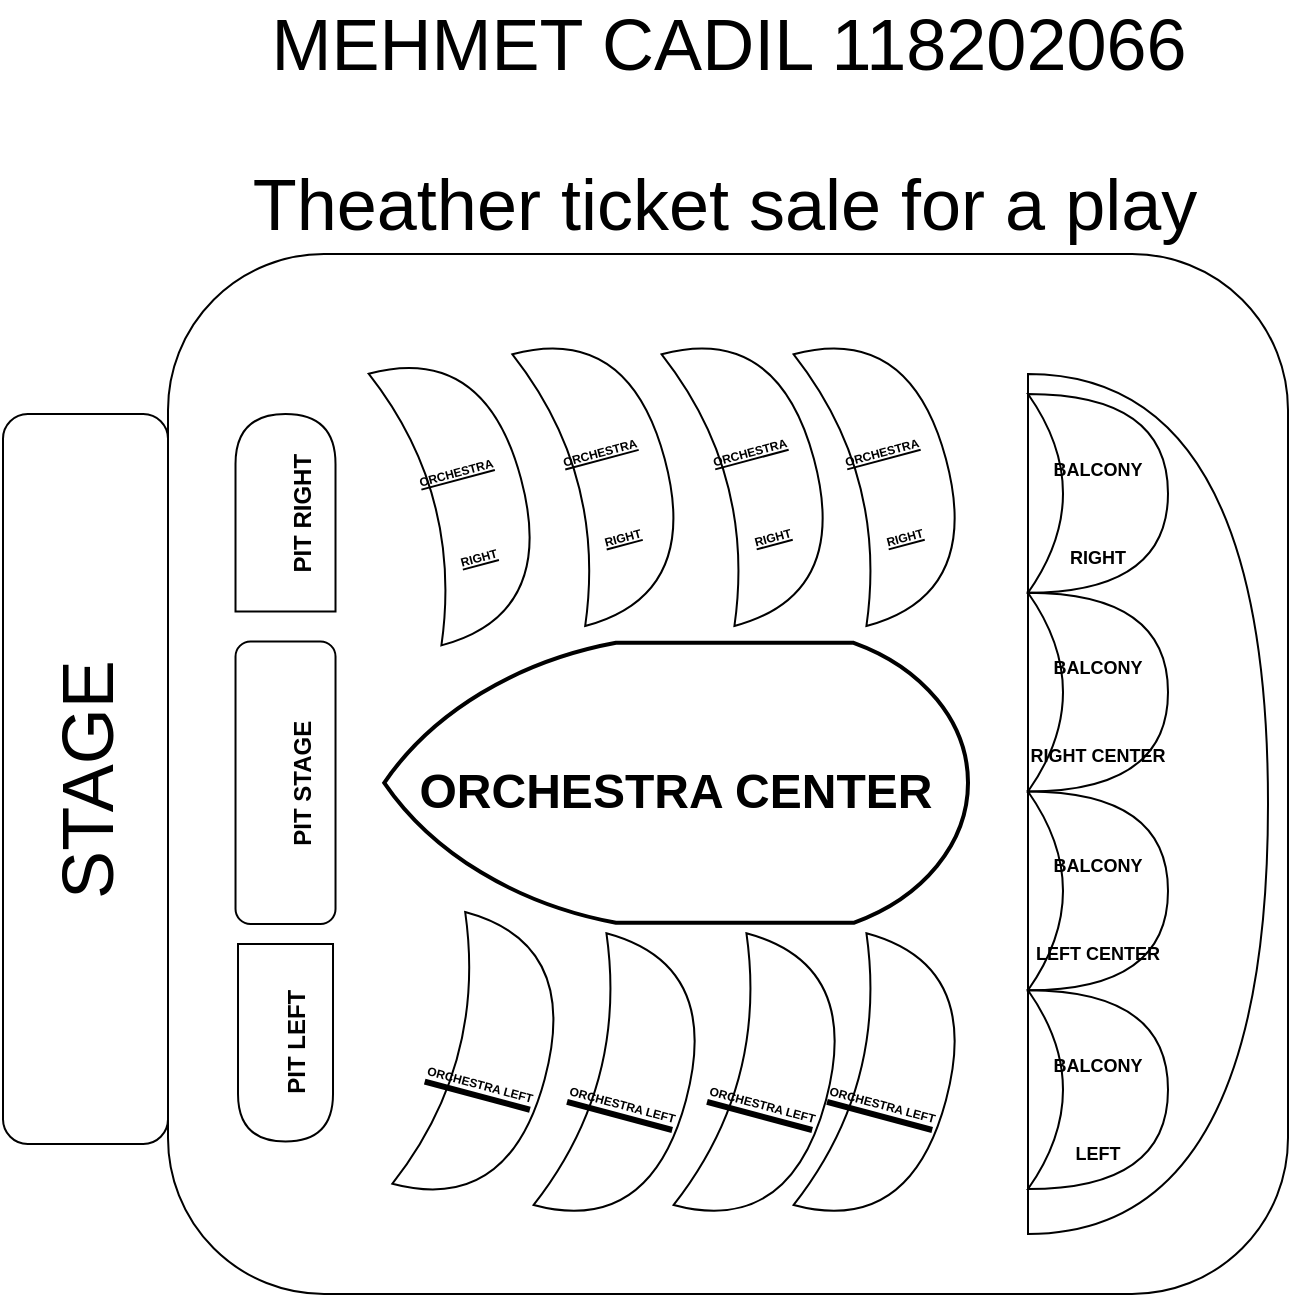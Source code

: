 <mxfile version="15.7.2" type="device"><diagram id="x-nWh_dmaIsM7Ik2E-ot" name="Page-1"><mxGraphModel dx="1422" dy="705" grid="1" gridSize="10" guides="1" tooltips="1" connect="1" arrows="1" fold="1" page="1" pageScale="1" pageWidth="827" pageHeight="1169" background="none" math="0" shadow="0"><root><mxCell id="0"/><mxCell id="1" parent="0"/><mxCell id="V2d-71S6rl235uhIiNLk-3" value="" style="rounded=1;whiteSpace=wrap;html=1;" vertex="1" parent="1"><mxGeometry x="120" y="240" width="560" height="520" as="geometry"/></mxCell><mxCell id="V2d-71S6rl235uhIiNLk-4" value="&lt;font style=&quot;font-size: 36px&quot;&gt;STAGE&lt;/font&gt;" style="rounded=1;whiteSpace=wrap;html=1;rotation=-90;" vertex="1" parent="1"><mxGeometry x="-103.75" y="461.25" width="365" height="82.5" as="geometry"/></mxCell><mxCell id="V2d-71S6rl235uhIiNLk-5" value="" style="shape=delay;whiteSpace=wrap;html=1;fontSize=36;rotation=90;" vertex="1" parent="1"><mxGeometry x="129.38" y="610.63" width="98.75" height="47.5" as="geometry"/></mxCell><mxCell id="V2d-71S6rl235uhIiNLk-6" value="&lt;font style=&quot;font-size: 12px&quot;&gt;&lt;b&gt;PIT RIGHT&lt;/b&gt;&lt;/font&gt;" style="shape=delay;whiteSpace=wrap;html=1;fontSize=36;rotation=-90;align=center;" vertex="1" parent="1"><mxGeometry x="129.38" y="344.38" width="98.75" height="50" as="geometry"/></mxCell><mxCell id="V2d-71S6rl235uhIiNLk-7" value="&lt;font style=&quot;font-size: 12px&quot;&gt;&lt;b&gt;PIT STAGE&lt;/b&gt;&lt;/font&gt;" style="rounded=1;whiteSpace=wrap;html=1;fontSize=36;rotation=-90;align=center;" vertex="1" parent="1"><mxGeometry x="108.14" y="479.38" width="141.24" height="50" as="geometry"/></mxCell><mxCell id="V2d-71S6rl235uhIiNLk-8" value="&lt;font style=&quot;font-size: 6px&quot;&gt;&lt;b&gt;&lt;u&gt;ORCHESTRA RIGHT&lt;/u&gt;&lt;/b&gt;&lt;/font&gt;" style="shape=xor;whiteSpace=wrap;html=1;fontSize=36;rotation=-15;" vertex="1" parent="1"><mxGeometry x="237.49" y="289.71" width="60" height="140.62" as="geometry"/></mxCell><mxCell id="V2d-71S6rl235uhIiNLk-9" value="&lt;font style=&quot;font-size: 24px&quot;&gt;&lt;b&gt;ORCHESTRA CENTER&lt;/b&gt;&lt;/font&gt;" style="strokeWidth=2;html=1;shape=mxgraph.flowchart.display;whiteSpace=wrap;fontSize=36;" vertex="1" parent="1"><mxGeometry x="228.13" y="434.38" width="291.87" height="140" as="geometry"/></mxCell><mxCell id="V2d-71S6rl235uhIiNLk-10" value="&lt;b&gt;&lt;u&gt;&lt;font style=&quot;font-size: 6px&quot;&gt;ORCHESTRA LEFT&lt;/font&gt;&lt;/u&gt;&lt;/b&gt;" style="shape=xor;whiteSpace=wrap;html=1;fontSize=36;rotation=15;" vertex="1" parent="1"><mxGeometry x="249.38" y="574.38" width="60" height="140.62" as="geometry"/></mxCell><mxCell id="V2d-71S6rl235uhIiNLk-11" value="&lt;b style=&quot;font-size: 6px&quot;&gt;&lt;u&gt;ORCHESTRA RIGHT&lt;/u&gt;&lt;/b&gt;" style="shape=xor;whiteSpace=wrap;html=1;fontSize=36;rotation=-15;" vertex="1" parent="1"><mxGeometry x="309.38" y="280" width="60" height="140.62" as="geometry"/></mxCell><mxCell id="V2d-71S6rl235uhIiNLk-12" value="&lt;b style=&quot;font-size: 6px&quot;&gt;&lt;u&gt;ORCHESTRA RIGHT&lt;/u&gt;&lt;/b&gt;" style="shape=xor;whiteSpace=wrap;html=1;fontSize=36;rotation=-15;" vertex="1" parent="1"><mxGeometry x="384" y="280" width="60" height="140.62" as="geometry"/></mxCell><mxCell id="V2d-71S6rl235uhIiNLk-13" value="&lt;b style=&quot;font-size: 6px&quot;&gt;&lt;u&gt;ORCHESTRA RIGHT&lt;/u&gt;&lt;/b&gt;" style="shape=xor;whiteSpace=wrap;html=1;fontSize=36;rotation=-15;" vertex="1" parent="1"><mxGeometry x="450" y="280" width="60" height="140.62" as="geometry"/></mxCell><mxCell id="V2d-71S6rl235uhIiNLk-15" value="&lt;b&gt;&lt;u&gt;&lt;font style=&quot;font-size: 6px&quot;&gt;ORCHESTRA LEFT&lt;/font&gt;&lt;/u&gt;&lt;/b&gt;" style="shape=xor;whiteSpace=wrap;html=1;fontSize=36;rotation=15;" vertex="1" parent="1"><mxGeometry x="320" y="585" width="60" height="140.62" as="geometry"/></mxCell><mxCell id="V2d-71S6rl235uhIiNLk-16" value="&#10;&#10;&lt;b style=&quot;color: rgb(0, 0, 0); font-family: helvetica; font-size: 36px; font-style: normal; letter-spacing: normal; text-align: center; text-indent: 0px; text-transform: none; word-spacing: 0px;&quot;&gt;&lt;u&gt;&lt;font style=&quot;font-size: 6px&quot;&gt;ORCHESTRA LEFT&lt;/font&gt;&lt;/u&gt;&lt;/b&gt;&#10;&#10;" style="shape=xor;whiteSpace=wrap;html=1;fontSize=36;rotation=15;" vertex="1" parent="1"><mxGeometry x="390" y="585" width="60" height="140.62" as="geometry"/></mxCell><mxCell id="V2d-71S6rl235uhIiNLk-17" value="&lt;b&gt;&lt;u&gt;&lt;font style=&quot;font-size: 6px&quot;&gt;ORCHESTRA LEFT&lt;/font&gt;&lt;/u&gt;&lt;/b&gt;" style="shape=xor;whiteSpace=wrap;html=1;fontSize=36;rotation=15;" vertex="1" parent="1"><mxGeometry x="450" y="585" width="60" height="140.62" as="geometry"/></mxCell><mxCell id="V2d-71S6rl235uhIiNLk-18" value="" style="shape=or;whiteSpace=wrap;html=1;fontSize=36;" vertex="1" parent="1"><mxGeometry x="550" y="300" width="120" height="430" as="geometry"/></mxCell><mxCell id="V2d-71S6rl235uhIiNLk-19" value="&lt;font style=&quot;font-size: 9px&quot;&gt;&lt;b&gt;BALCONY RIGHT&lt;/b&gt;&lt;/font&gt;" style="shape=xor;whiteSpace=wrap;html=1;fontSize=36;" vertex="1" parent="1"><mxGeometry x="550" y="310" width="70" height="99.38" as="geometry"/></mxCell><mxCell id="V2d-71S6rl235uhIiNLk-21" value="&lt;b&gt;&lt;font style=&quot;font-size: 9px&quot;&gt;BALCONY RIGHT CENTER&lt;/font&gt;&lt;/b&gt;" style="shape=xor;whiteSpace=wrap;html=1;fontSize=36;" vertex="1" parent="1"><mxGeometry x="550" y="409.38" width="70" height="99.38" as="geometry"/></mxCell><mxCell id="V2d-71S6rl235uhIiNLk-22" value="&lt;b&gt;&lt;font style=&quot;font-size: 9px&quot;&gt;BALCONY LEFT CENTER&lt;/font&gt;&lt;/b&gt;" style="shape=xor;whiteSpace=wrap;html=1;fontSize=36;" vertex="1" parent="1"><mxGeometry x="550" y="508.76" width="70" height="99.38" as="geometry"/></mxCell><mxCell id="V2d-71S6rl235uhIiNLk-23" value="&lt;font style=&quot;font-size: 9px&quot;&gt;&lt;b&gt;BALCONY LEFT&lt;/b&gt;&lt;/font&gt;" style="shape=xor;whiteSpace=wrap;html=1;fontSize=36;" vertex="1" parent="1"><mxGeometry x="550" y="608.14" width="70" height="99.38" as="geometry"/></mxCell><mxCell id="V2d-71S6rl235uhIiNLk-24" value="&lt;b&gt;PIT LEFT&lt;/b&gt;" style="text;html=1;align=center;verticalAlign=middle;resizable=0;points=[];autosize=1;strokeColor=none;fillColor=none;fontSize=12;rotation=-90;" vertex="1" parent="1"><mxGeometry x="150" y="624.38" width="70" height="20" as="geometry"/></mxCell><mxCell id="V2d-71S6rl235uhIiNLk-25" value="&lt;font style=&quot;font-size: 36px&quot;&gt;MEHMET CADIL 118202066&lt;/font&gt;" style="text;html=1;align=center;verticalAlign=middle;resizable=0;points=[];autosize=1;strokeColor=none;fillColor=none;fontSize=9;" vertex="1" parent="1"><mxGeometry x="165" y="120" width="470" height="30" as="geometry"/></mxCell><mxCell id="V2d-71S6rl235uhIiNLk-26" value="Theather ticket sale for a play" style="text;html=1;align=center;verticalAlign=middle;resizable=0;points=[];autosize=1;strokeColor=none;fillColor=none;fontSize=36;" vertex="1" parent="1"><mxGeometry x="153" y="190" width="490" height="50" as="geometry"/></mxCell></root></mxGraphModel></diagram></mxfile>